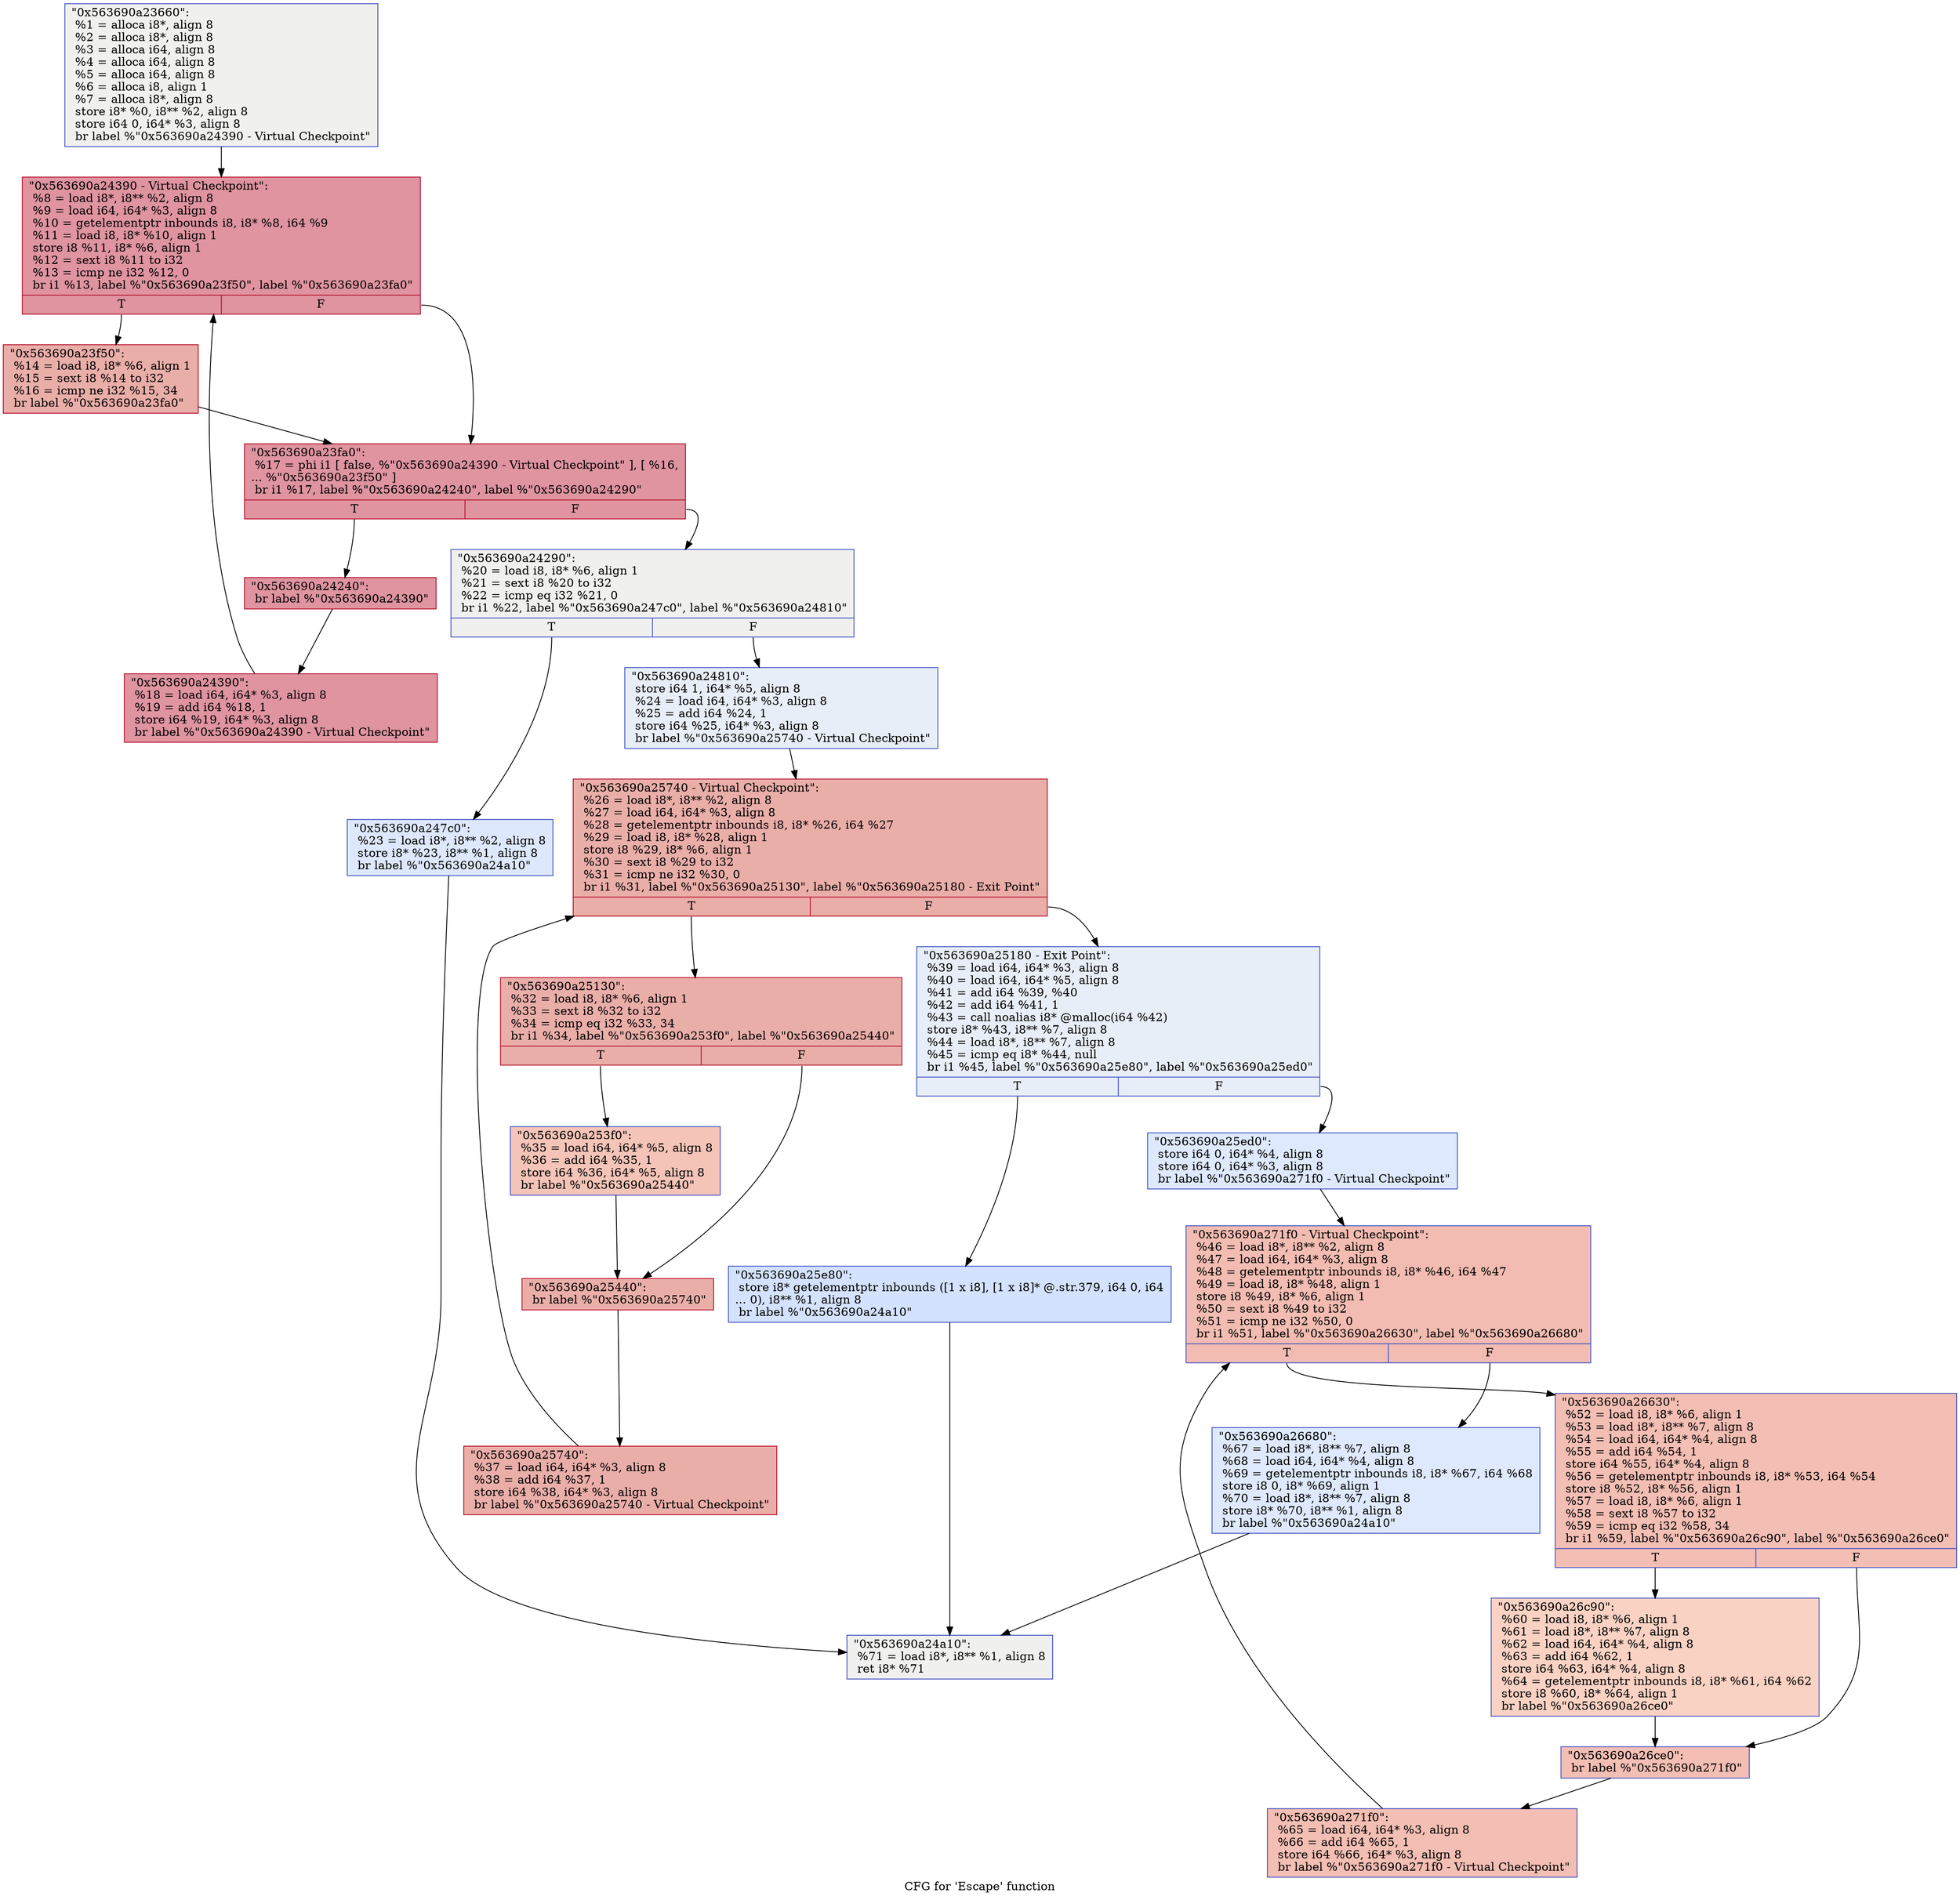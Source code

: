 digraph "CFG for 'Escape' function" {
	label="CFG for 'Escape' function";

	Node0x563690a23660 [shape=record,color="#3d50c3ff", style=filled, fillcolor="#dedcdb70",label="{\"0x563690a23660\":\l  %1 = alloca i8*, align 8\l  %2 = alloca i8*, align 8\l  %3 = alloca i64, align 8\l  %4 = alloca i64, align 8\l  %5 = alloca i64, align 8\l  %6 = alloca i8, align 1\l  %7 = alloca i8*, align 8\l  store i8* %0, i8** %2, align 8\l  store i64 0, i64* %3, align 8\l  br label %\"0x563690a24390 - Virtual Checkpoint\"\l}"];
	Node0x563690a23660 -> Node0x563690a23830;
	Node0x563690a23830 [shape=record,color="#b70d28ff", style=filled, fillcolor="#b70d2870",label="{\"0x563690a24390 - Virtual Checkpoint\":            \l  %8 = load i8*, i8** %2, align 8\l  %9 = load i64, i64* %3, align 8\l  %10 = getelementptr inbounds i8, i8* %8, i64 %9\l  %11 = load i8, i8* %10, align 1\l  store i8 %11, i8* %6, align 1\l  %12 = sext i8 %11 to i32\l  %13 = icmp ne i32 %12, 0\l  br i1 %13, label %\"0x563690a23f50\", label %\"0x563690a23fa0\"\l|{<s0>T|<s1>F}}"];
	Node0x563690a23830:s0 -> Node0x563690a23f50;
	Node0x563690a23830:s1 -> Node0x563690a23fa0;
	Node0x563690a23f50 [shape=record,color="#b70d28ff", style=filled, fillcolor="#d0473d70",label="{\"0x563690a23f50\":                                 \l  %14 = load i8, i8* %6, align 1\l  %15 = sext i8 %14 to i32\l  %16 = icmp ne i32 %15, 34\l  br label %\"0x563690a23fa0\"\l}"];
	Node0x563690a23f50 -> Node0x563690a23fa0;
	Node0x563690a23fa0 [shape=record,color="#b70d28ff", style=filled, fillcolor="#b70d2870",label="{\"0x563690a23fa0\":                                 \l  %17 = phi i1 [ false, %\"0x563690a24390 - Virtual Checkpoint\" ], [ %16,\l... %\"0x563690a23f50\" ]\l  br i1 %17, label %\"0x563690a24240\", label %\"0x563690a24290\"\l|{<s0>T|<s1>F}}"];
	Node0x563690a23fa0:s0 -> Node0x563690a24240;
	Node0x563690a23fa0:s1 -> Node0x563690a24290;
	Node0x563690a24240 [shape=record,color="#b70d28ff", style=filled, fillcolor="#b70d2870",label="{\"0x563690a24240\":                                 \l  br label %\"0x563690a24390\"\l}"];
	Node0x563690a24240 -> Node0x563690a24390;
	Node0x563690a24390 [shape=record,color="#b70d28ff", style=filled, fillcolor="#b70d2870",label="{\"0x563690a24390\":                                 \l  %18 = load i64, i64* %3, align 8\l  %19 = add i64 %18, 1\l  store i64 %19, i64* %3, align 8\l  br label %\"0x563690a24390 - Virtual Checkpoint\"\l}"];
	Node0x563690a24390 -> Node0x563690a23830;
	Node0x563690a24290 [shape=record,color="#3d50c3ff", style=filled, fillcolor="#dedcdb70",label="{\"0x563690a24290\":                                 \l  %20 = load i8, i8* %6, align 1\l  %21 = sext i8 %20 to i32\l  %22 = icmp eq i32 %21, 0\l  br i1 %22, label %\"0x563690a247c0\", label %\"0x563690a24810\"\l|{<s0>T|<s1>F}}"];
	Node0x563690a24290:s0 -> Node0x563690a247c0;
	Node0x563690a24290:s1 -> Node0x563690a24810;
	Node0x563690a247c0 [shape=record,color="#3d50c3ff", style=filled, fillcolor="#b2ccfb70",label="{\"0x563690a247c0\":                                 \l  %23 = load i8*, i8** %2, align 8\l  store i8* %23, i8** %1, align 8\l  br label %\"0x563690a24a10\"\l}"];
	Node0x563690a247c0 -> Node0x563690a24a10;
	Node0x563690a24810 [shape=record,color="#3d50c3ff", style=filled, fillcolor="#cbd8ee70",label="{\"0x563690a24810\":                                 \l  store i64 1, i64* %5, align 8\l  %24 = load i64, i64* %3, align 8\l  %25 = add i64 %24, 1\l  store i64 %25, i64* %3, align 8\l  br label %\"0x563690a25740 - Virtual Checkpoint\"\l}"];
	Node0x563690a24810 -> Node0x563690a24cf0;
	Node0x563690a24cf0 [shape=record,color="#b70d28ff", style=filled, fillcolor="#d0473d70",label="{\"0x563690a25740 - Virtual Checkpoint\":            \l  %26 = load i8*, i8** %2, align 8\l  %27 = load i64, i64* %3, align 8\l  %28 = getelementptr inbounds i8, i8* %26, i64 %27\l  %29 = load i8, i8* %28, align 1\l  store i8 %29, i8* %6, align 1\l  %30 = sext i8 %29 to i32\l  %31 = icmp ne i32 %30, 0\l  br i1 %31, label %\"0x563690a25130\", label %\"0x563690a25180 - Exit Point\"\l|{<s0>T|<s1>F}}"];
	Node0x563690a24cf0:s0 -> Node0x563690a25130;
	Node0x563690a24cf0:s1 -> Node0x563690a25180;
	Node0x563690a25130 [shape=record,color="#b70d28ff", style=filled, fillcolor="#d0473d70",label="{\"0x563690a25130\":                                 \l  %32 = load i8, i8* %6, align 1\l  %33 = sext i8 %32 to i32\l  %34 = icmp eq i32 %33, 34\l  br i1 %34, label %\"0x563690a253f0\", label %\"0x563690a25440\"\l|{<s0>T|<s1>F}}"];
	Node0x563690a25130:s0 -> Node0x563690a253f0;
	Node0x563690a25130:s1 -> Node0x563690a25440;
	Node0x563690a253f0 [shape=record,color="#3d50c3ff", style=filled, fillcolor="#e97a5f70",label="{\"0x563690a253f0\":                                 \l  %35 = load i64, i64* %5, align 8\l  %36 = add i64 %35, 1\l  store i64 %36, i64* %5, align 8\l  br label %\"0x563690a25440\"\l}"];
	Node0x563690a253f0 -> Node0x563690a25440;
	Node0x563690a25440 [shape=record,color="#b70d28ff", style=filled, fillcolor="#d0473d70",label="{\"0x563690a25440\":                                 \l  br label %\"0x563690a25740\"\l}"];
	Node0x563690a25440 -> Node0x563690a25740;
	Node0x563690a25740 [shape=record,color="#b70d28ff", style=filled, fillcolor="#d0473d70",label="{\"0x563690a25740\":                                 \l  %37 = load i64, i64* %3, align 8\l  %38 = add i64 %37, 1\l  store i64 %38, i64* %3, align 8\l  br label %\"0x563690a25740 - Virtual Checkpoint\"\l}"];
	Node0x563690a25740 -> Node0x563690a24cf0;
	Node0x563690a25180 [shape=record,color="#3d50c3ff", style=filled, fillcolor="#cbd8ee70",label="{\"0x563690a25180 - Exit Point\":                    \l  %39 = load i64, i64* %3, align 8\l  %40 = load i64, i64* %5, align 8\l  %41 = add i64 %39, %40\l  %42 = add i64 %41, 1\l  %43 = call noalias i8* @malloc(i64 %42)\l  store i8* %43, i8** %7, align 8\l  %44 = load i8*, i8** %7, align 8\l  %45 = icmp eq i8* %44, null\l  br i1 %45, label %\"0x563690a25e80\", label %\"0x563690a25ed0\"\l|{<s0>T|<s1>F}}"];
	Node0x563690a25180:s0 -> Node0x563690a25e80;
	Node0x563690a25180:s1 -> Node0x563690a25ed0;
	Node0x563690a25e80 [shape=record,color="#3d50c3ff", style=filled, fillcolor="#9ebeff70",label="{\"0x563690a25e80\":                                 \l  store i8* getelementptr inbounds ([1 x i8], [1 x i8]* @.str.379, i64 0, i64\l... 0), i8** %1, align 8\l  br label %\"0x563690a24a10\"\l}"];
	Node0x563690a25e80 -> Node0x563690a24a10;
	Node0x563690a25ed0 [shape=record,color="#3d50c3ff", style=filled, fillcolor="#b5cdfa70",label="{\"0x563690a25ed0\":                                 \l  store i64 0, i64* %4, align 8\l  store i64 0, i64* %3, align 8\l  br label %\"0x563690a271f0 - Virtual Checkpoint\"\l}"];
	Node0x563690a25ed0 -> Node0x563690a261f0;
	Node0x563690a261f0 [shape=record,color="#3d50c3ff", style=filled, fillcolor="#e1675170",label="{\"0x563690a271f0 - Virtual Checkpoint\":            \l  %46 = load i8*, i8** %2, align 8\l  %47 = load i64, i64* %3, align 8\l  %48 = getelementptr inbounds i8, i8* %46, i64 %47\l  %49 = load i8, i8* %48, align 1\l  store i8 %49, i8* %6, align 1\l  %50 = sext i8 %49 to i32\l  %51 = icmp ne i32 %50, 0\l  br i1 %51, label %\"0x563690a26630\", label %\"0x563690a26680\"\l|{<s0>T|<s1>F}}"];
	Node0x563690a261f0:s0 -> Node0x563690a26630;
	Node0x563690a261f0:s1 -> Node0x563690a26680;
	Node0x563690a26630 [shape=record,color="#3d50c3ff", style=filled, fillcolor="#e36c5570",label="{\"0x563690a26630\":                                 \l  %52 = load i8, i8* %6, align 1\l  %53 = load i8*, i8** %7, align 8\l  %54 = load i64, i64* %4, align 8\l  %55 = add i64 %54, 1\l  store i64 %55, i64* %4, align 8\l  %56 = getelementptr inbounds i8, i8* %53, i64 %54\l  store i8 %52, i8* %56, align 1\l  %57 = load i8, i8* %6, align 1\l  %58 = sext i8 %57 to i32\l  %59 = icmp eq i32 %58, 34\l  br i1 %59, label %\"0x563690a26c90\", label %\"0x563690a26ce0\"\l|{<s0>T|<s1>F}}"];
	Node0x563690a26630:s0 -> Node0x563690a26c90;
	Node0x563690a26630:s1 -> Node0x563690a26ce0;
	Node0x563690a26c90 [shape=record,color="#3d50c3ff", style=filled, fillcolor="#f4987a70",label="{\"0x563690a26c90\":                                 \l  %60 = load i8, i8* %6, align 1\l  %61 = load i8*, i8** %7, align 8\l  %62 = load i64, i64* %4, align 8\l  %63 = add i64 %62, 1\l  store i64 %63, i64* %4, align 8\l  %64 = getelementptr inbounds i8, i8* %61, i64 %62\l  store i8 %60, i8* %64, align 1\l  br label %\"0x563690a26ce0\"\l}"];
	Node0x563690a26c90 -> Node0x563690a26ce0;
	Node0x563690a26ce0 [shape=record,color="#3d50c3ff", style=filled, fillcolor="#e36c5570",label="{\"0x563690a26ce0\":                                 \l  br label %\"0x563690a271f0\"\l}"];
	Node0x563690a26ce0 -> Node0x563690a271f0;
	Node0x563690a271f0 [shape=record,color="#3d50c3ff", style=filled, fillcolor="#e36c5570",label="{\"0x563690a271f0\":                                 \l  %65 = load i64, i64* %3, align 8\l  %66 = add i64 %65, 1\l  store i64 %66, i64* %3, align 8\l  br label %\"0x563690a271f0 - Virtual Checkpoint\"\l}"];
	Node0x563690a271f0 -> Node0x563690a261f0;
	Node0x563690a26680 [shape=record,color="#3d50c3ff", style=filled, fillcolor="#b5cdfa70",label="{\"0x563690a26680\":                                 \l  %67 = load i8*, i8** %7, align 8\l  %68 = load i64, i64* %4, align 8\l  %69 = getelementptr inbounds i8, i8* %67, i64 %68\l  store i8 0, i8* %69, align 1\l  %70 = load i8*, i8** %7, align 8\l  store i8* %70, i8** %1, align 8\l  br label %\"0x563690a24a10\"\l}"];
	Node0x563690a26680 -> Node0x563690a24a10;
	Node0x563690a24a10 [shape=record,color="#3d50c3ff", style=filled, fillcolor="#dedcdb70",label="{\"0x563690a24a10\":                                 \l  %71 = load i8*, i8** %1, align 8\l  ret i8* %71\l}"];
}
